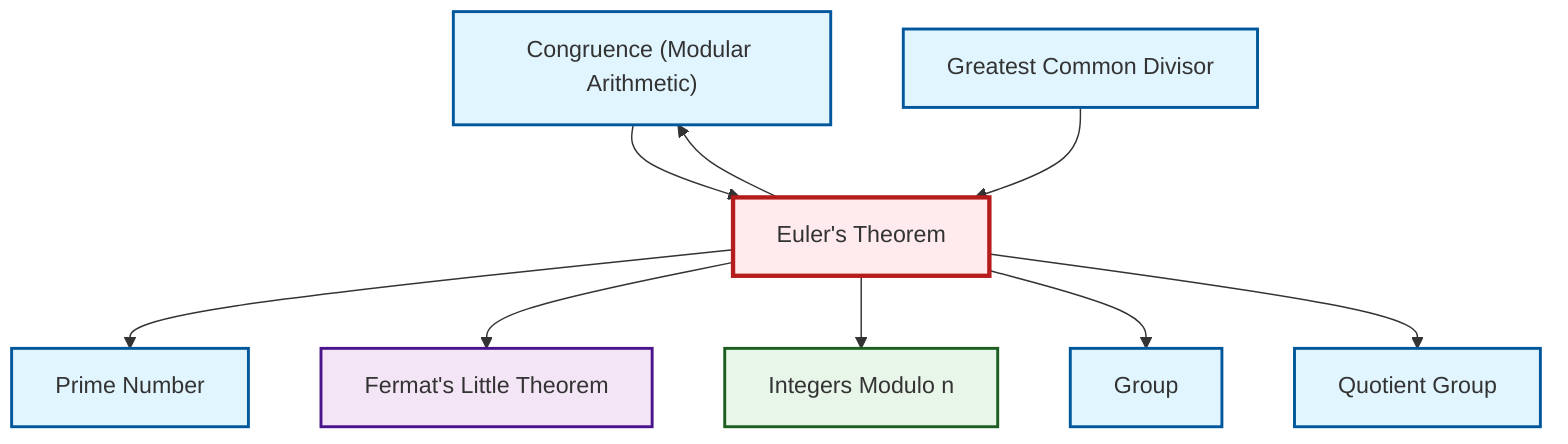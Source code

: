 graph TD
    classDef definition fill:#e1f5fe,stroke:#01579b,stroke-width:2px
    classDef theorem fill:#f3e5f5,stroke:#4a148c,stroke-width:2px
    classDef axiom fill:#fff3e0,stroke:#e65100,stroke-width:2px
    classDef example fill:#e8f5e9,stroke:#1b5e20,stroke-width:2px
    classDef current fill:#ffebee,stroke:#b71c1c,stroke-width:3px
    thm-fermat-little["Fermat's Little Theorem"]:::theorem
    ex-quotient-integers-mod-n["Integers Modulo n"]:::example
    def-congruence["Congruence (Modular Arithmetic)"]:::definition
    thm-euler["Euler's Theorem"]:::theorem
    def-prime["Prime Number"]:::definition
    def-gcd["Greatest Common Divisor"]:::definition
    def-group["Group"]:::definition
    def-quotient-group["Quotient Group"]:::definition
    thm-euler --> def-prime
    def-congruence --> thm-euler
    thm-euler --> thm-fermat-little
    thm-euler --> ex-quotient-integers-mod-n
    thm-euler --> def-congruence
    thm-euler --> def-group
    def-gcd --> thm-euler
    thm-euler --> def-quotient-group
    class thm-euler current